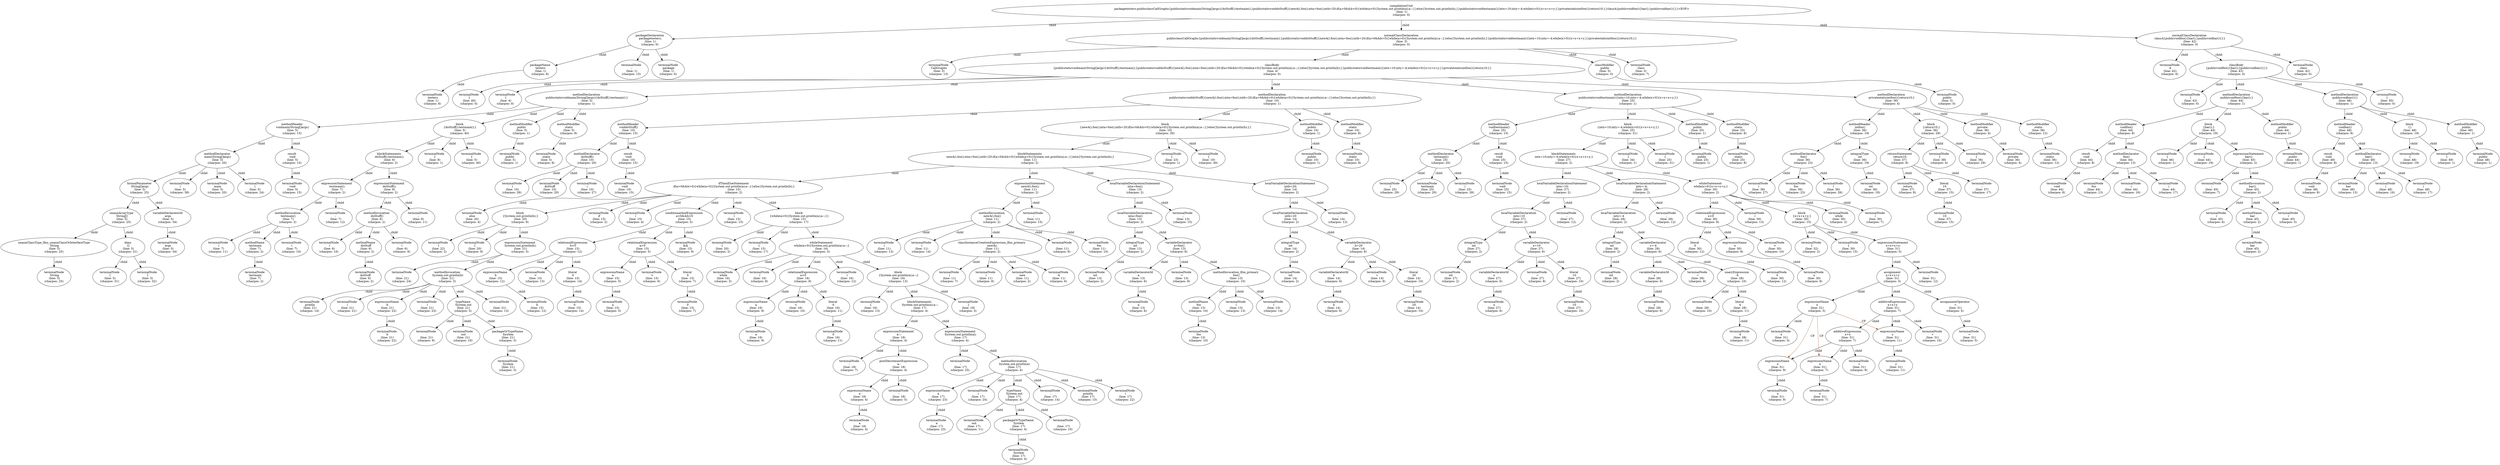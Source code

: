 digraph G {
00[label="compilationUnit\n packagetesters;publicclassCallGraphs{publicstaticvoidmain(String[]args){doStuff();testmain();}publicstaticvoiddoStuff(){newA().foo();inta=foo();intb=20;if(a>0&&b>0){while(a>0){System.out.println(a);a--;}}else{System.out.println(b);}}publicstaticvoidtestmain(){intx=10;inty=-4;while(x>0){x=x+x+y;}}privatestaticintfoo(){return10;}}classA{publicvoidfoo(){bar();}publicvoidbar(){}}<EOF>\n (line: 1)\n (charpos: 0) "]
11[label="packageDeclaration\n packagetesters;\n (line: 1)\n (charpos: 0) "]
22[label="terminalNode\n package\n (line: 1)\n (charpos: 0) "]
23[label="packageName\n testers\n (line: 1)\n (charpos: 8) "]
34[label="terminalNode\n testers\n (line: 1)\n (charpos: 8) "]
25[label="terminalNode\n ;\n (line: 1)\n (charpos: 15) "]
16[label="normalClassDeclaration\n publicclassCallGraphs{publicstaticvoidmain(String[]args){doStuff();testmain();}publicstaticvoiddoStuff(){newA().foo();inta=foo();intb=20;if(a>0&&b>0){while(a>0){System.out.println(a);a--;}}else{System.out.println(b);}}publicstaticvoidtestmain(){intx=10;inty=-4;while(x>0){x=x+x+y;}}privatestaticintfoo(){return10;}}\n (line: 3)\n (charpos: 0) "]
27[label="classModifier\n public\n (line: 3)\n (charpos: 0) "]
38[label="terminalNode\n public\n (line: 3)\n (charpos: 0) "]
29[label="terminalNode\n class\n (line: 3)\n (charpos: 7) "]
210[label="terminalNode\n CallGraphs\n (line: 3)\n (charpos: 13) "]
211[label="classBody\n {publicstaticvoidmain(String[]args){doStuff();testmain();}publicstaticvoiddoStuff(){newA().foo();inta=foo();intb=20;if(a>0&&b>0){while(a>0){System.out.println(a);a--;}}else{System.out.println(b);}}publicstaticvoidtestmain(){intx=10;inty=-4;while(x>0){x=x+x+y;}}privatestaticintfoo(){return10;}}\n (line: 4)\n (charpos: 0) "]
312[label="terminalNode\n {\n (line: 4)\n (charpos: 0) "]
313[label="methodDeclaration\n publicstaticvoidmain(String[]args){doStuff();testmain();}\n (line: 5)\n (charpos: 1) "]
414[label="methodModifier\n public\n (line: 5)\n (charpos: 1) "]
515[label="terminalNode\n public\n (line: 5)\n (charpos: 1) "]
416[label="methodModifier\n static\n (line: 5)\n (charpos: 8) "]
517[label="terminalNode\n static\n (line: 5)\n (charpos: 8) "]
418[label="methodHeader\n voidmain(String[]args)\n (line: 5)\n (charpos: 15) "]
519[label="result\n void\n (line: 5)\n (charpos: 15) "]
620[label="terminalNode\n void\n (line: 5)\n (charpos: 15) "]
521[label="methodDeclarator\n main(String[]args)\n (line: 5)\n (charpos: 20) "]
622[label="terminalNode\n main\n (line: 5)\n (charpos: 20) "]
623[label="terminalNode\n (\n (line: 5)\n (charpos: 24) "]
624[label="formalParameter\n String[]args\n (line: 5)\n (charpos: 25) "]
725[label="unannArrayType\n String[]\n (line: 5)\n (charpos: 25) "]
826[label="unannClassType_lfno_unannClassOrInterfaceType\n String\n (line: 5)\n (charpos: 25) "]
927[label="terminalNode\n String\n (line: 5)\n (charpos: 25) "]
828[label="dims\n []\n (line: 5)\n (charpos: 31) "]
929[label="terminalNode\n [\n (line: 5)\n (charpos: 31) "]
930[label="terminalNode\n ]\n (line: 5)\n (charpos: 32) "]
731[label="variableDeclaratorId\n args\n (line: 5)\n (charpos: 34) "]
832[label="terminalNode\n args\n (line: 5)\n (charpos: 34) "]
633[label="terminalNode\n )\n (line: 5)\n (charpos: 38) "]
434[label="block\n {doStuff();testmain();}\n (line: 5)\n (charpos: 40) "]
535[label="terminalNode\n {\n (line: 5)\n (charpos: 40) "]
536[label="blockStatements\n doStuff();testmain();\n (line: 6)\n (charpos: 2) "]
637[label="expressionStatement\n doStuff();\n (line: 6)\n (charpos: 2) "]
738[label="methodInvocation\n doStuff()\n (line: 6)\n (charpos: 2) "]
839[label="methodName\n doStuff\n (line: 6)\n (charpos: 2) "]
940[label="terminalNode\n doStuff\n (line: 6)\n (charpos: 2) "]
841[label="terminalNode\n (\n (line: 6)\n (charpos: 9) "]
842[label="terminalNode\n )\n (line: 6)\n (charpos: 10) "]
743[label="terminalNode\n ;\n (line: 6)\n (charpos: 11) "]
644[label="expressionStatement\n testmain();\n (line: 7)\n (charpos: 2) "]
745[label="methodInvocation\n testmain()\n (line: 7)\n (charpos: 2) "]
846[label="methodName\n testmain\n (line: 7)\n (charpos: 2) "]
947[label="terminalNode\n testmain\n (line: 7)\n (charpos: 2) "]
848[label="terminalNode\n (\n (line: 7)\n (charpos: 10) "]
849[label="terminalNode\n )\n (line: 7)\n (charpos: 11) "]
750[label="terminalNode\n ;\n (line: 7)\n (charpos: 12) "]
551[label="terminalNode\n }\n (line: 8)\n (charpos: 1) "]
352[label="methodDeclaration\n publicstaticvoiddoStuff(){newA().foo();inta=foo();intb=20;if(a>0&&b>0){while(a>0){System.out.println(a);a--;}}else{System.out.println(b);}}\n (line: 10)\n (charpos: 1) "]
453[label="methodModifier\n public\n (line: 10)\n (charpos: 1) "]
554[label="terminalNode\n public\n (line: 10)\n (charpos: 1) "]
455[label="methodModifier\n static\n (line: 10)\n (charpos: 8) "]
556[label="terminalNode\n static\n (line: 10)\n (charpos: 8) "]
457[label="methodHeader\n voiddoStuff()\n (line: 10)\n (charpos: 15) "]
558[label="result\n void\n (line: 10)\n (charpos: 15) "]
659[label="terminalNode\n void\n (line: 10)\n (charpos: 15) "]
560[label="methodDeclarator\n doStuff()\n (line: 10)\n (charpos: 20) "]
661[label="terminalNode\n doStuff\n (line: 10)\n (charpos: 20) "]
662[label="terminalNode\n (\n (line: 10)\n (charpos: 27) "]
663[label="terminalNode\n )\n (line: 10)\n (charpos: 28) "]
464[label="block\n {newA().foo();inta=foo();intb=20;if(a>0&&b>0){while(a>0){System.out.println(a);a--;}}else{System.out.println(b);}}\n (line: 10)\n (charpos: 30) "]
565[label="terminalNode\n {\n (line: 10)\n (charpos: 30) "]
566[label="blockStatements\n newA().foo();inta=foo();intb=20;if(a>0&&b>0){while(a>0){System.out.println(a);a--;}}else{System.out.println(b);}\n (line: 11)\n (charpos: 2) "]
667[label="expressionStatement\n newA().foo();\n (line: 11)\n (charpos: 2) "]
768[label="methodInvocation\n newA().foo()\n (line: 11)\n (charpos: 2) "]
869[label="classInstanceCreationExpression_lfno_primary\n newA()\n (line: 11)\n (charpos: 2) "]
970[label="terminalNode\n new\n (line: 11)\n (charpos: 2) "]
971[label="terminalNode\n A\n (line: 11)\n (charpos: 6) "]
972[label="terminalNode\n (\n (line: 11)\n (charpos: 7) "]
973[label="terminalNode\n )\n (line: 11)\n (charpos: 8) "]
874[label="terminalNode\n .\n (line: 11)\n (charpos: 9) "]
875[label="terminalNode\n foo\n (line: 11)\n (charpos: 10) "]
876[label="terminalNode\n (\n (line: 11)\n (charpos: 13) "]
877[label="terminalNode\n )\n (line: 11)\n (charpos: 14) "]
778[label="terminalNode\n ;\n (line: 11)\n (charpos: 15) "]
679[label="localVariableDeclarationStatement\n inta=foo();\n (line: 13)\n (charpos: 2) "]
780[label="localVariableDeclaration\n inta=foo()\n (line: 13)\n (charpos: 2) "]
881[label="integralType\n int\n (line: 13)\n (charpos: 2) "]
982[label="terminalNode\n int\n (line: 13)\n (charpos: 2) "]
883[label="variableDeclarator\n a=foo()\n (line: 13)\n (charpos: 6) "]
984[label="variableDeclaratorId\n a\n (line: 13)\n (charpos: 6) "]
1085[label="terminalNode\n a\n (line: 13)\n (charpos: 6) "]
986[label="terminalNode\n =\n (line: 13)\n (charpos: 8) "]
987[label="methodInvocation_lfno_primary\n foo()\n (line: 13)\n (charpos: 10) "]
1088[label="methodName\n foo\n (line: 13)\n (charpos: 10) "]
1189[label="terminalNode\n foo\n (line: 13)\n (charpos: 10) "]
1090[label="terminalNode\n (\n (line: 13)\n (charpos: 13) "]
1091[label="terminalNode\n )\n (line: 13)\n (charpos: 14) "]
792[label="terminalNode\n ;\n (line: 13)\n (charpos: 15) "]
693[label="localVariableDeclarationStatement\n intb=20;\n (line: 14)\n (charpos: 2) "]
794[label="localVariableDeclaration\n intb=20\n (line: 14)\n (charpos: 2) "]
895[label="integralType\n int\n (line: 14)\n (charpos: 2) "]
996[label="terminalNode\n int\n (line: 14)\n (charpos: 2) "]
897[label="variableDeclarator\n b=20\n (line: 14)\n (charpos: 6) "]
998[label="variableDeclaratorId\n b\n (line: 14)\n (charpos: 6) "]
1099[label="terminalNode\n b\n (line: 14)\n (charpos: 6) "]
9100[label="terminalNode\n =\n (line: 14)\n (charpos: 8) "]
9101[label="literal\n 20\n (line: 14)\n (charpos: 10) "]
10102[label="terminalNode\n 20\n (line: 14)\n (charpos: 10) "]
7103[label="terminalNode\n ;\n (line: 14)\n (charpos: 12) "]
6104[label="ifThenElseStatement\n if(a>0&&b>0){while(a>0){System.out.println(a);a--;}}else{System.out.println(b);}\n (line: 15)\n (charpos: 2) "]
7105[label="terminalNode\n if\n (line: 15)\n (charpos: 2) "]
7106[label="terminalNode\n (\n (line: 15)\n (charpos: 4) "]
7107[label="conditionalAndExpression\n a>0&&b>0\n (line: 15)\n (charpos: 5) "]
8108[label="relationalExpression\n a>0\n (line: 15)\n (charpos: 5) "]
9109[label="expressionName\n a\n (line: 15)\n (charpos: 5) "]
10110[label="terminalNode\n a\n (line: 15)\n (charpos: 5) "]
9111[label="terminalNode\n >\n (line: 15)\n (charpos: 6) "]
9112[label="literal\n 0\n (line: 15)\n (charpos: 7) "]
10113[label="terminalNode\n 0\n (line: 15)\n (charpos: 7) "]
8114[label="terminalNode\n &&\n (line: 15)\n (charpos: 9) "]
8115[label="relationalExpression\n b>0\n (line: 15)\n (charpos: 12) "]
9116[label="expressionName\n b\n (line: 15)\n (charpos: 12) "]
10117[label="terminalNode\n b\n (line: 15)\n (charpos: 12) "]
9118[label="terminalNode\n >\n (line: 15)\n (charpos: 13) "]
9119[label="literal\n 0\n (line: 15)\n (charpos: 14) "]
10120[label="terminalNode\n 0\n (line: 15)\n (charpos: 14) "]
7121[label="terminalNode\n )\n (line: 15)\n (charpos: 15) "]
7122[label="block\n {while(a>0){System.out.println(a);a--;}}\n (line: 15)\n (charpos: 17) "]
8123[label="terminalNode\n {\n (line: 15)\n (charpos: 17) "]
8124[label="whileStatement\n while(a>0){System.out.println(a);a--;}\n (line: 16)\n (charpos: 3) "]
9125[label="terminalNode\n while\n (line: 16)\n (charpos: 3) "]
9126[label="terminalNode\n (\n (line: 16)\n (charpos: 8) "]
9127[label="relationalExpression\n a>0\n (line: 16)\n (charpos: 9) "]
10128[label="expressionName\n a\n (line: 16)\n (charpos: 9) "]
11129[label="terminalNode\n a\n (line: 16)\n (charpos: 9) "]
10130[label="terminalNode\n >\n (line: 16)\n (charpos: 10) "]
10131[label="literal\n 0\n (line: 16)\n (charpos: 11) "]
11132[label="terminalNode\n 0\n (line: 16)\n (charpos: 11) "]
9133[label="terminalNode\n )\n (line: 16)\n (charpos: 12) "]
9134[label="block\n {System.out.println(a);a--;}\n (line: 16)\n (charpos: 13) "]
10135[label="terminalNode\n {\n (line: 16)\n (charpos: 13) "]
10136[label="blockStatements\n System.out.println(a);a--;\n (line: 17)\n (charpos: 4) "]
11137[label="expressionStatement\n System.out.println(a);\n (line: 17)\n (charpos: 4) "]
12138[label="methodInvocation\n System.out.println(a)\n (line: 17)\n (charpos: 4) "]
13139[label="typeName\n System.out\n (line: 17)\n (charpos: 4) "]
14140[label="packageOrTypeName\n System\n (line: 17)\n (charpos: 4) "]
15141[label="terminalNode\n System\n (line: 17)\n (charpos: 4) "]
14142[label="terminalNode\n .\n (line: 17)\n (charpos: 10) "]
14143[label="terminalNode\n out\n (line: 17)\n (charpos: 11) "]
13144[label="terminalNode\n .\n (line: 17)\n (charpos: 14) "]
13145[label="terminalNode\n println\n (line: 17)\n (charpos: 15) "]
13146[label="terminalNode\n (\n (line: 17)\n (charpos: 22) "]
13147[label="expressionName\n a\n (line: 17)\n (charpos: 23) "]
14148[label="terminalNode\n a\n (line: 17)\n (charpos: 23) "]
13149[label="terminalNode\n )\n (line: 17)\n (charpos: 24) "]
12150[label="terminalNode\n ;\n (line: 17)\n (charpos: 25) "]
11151[label="expressionStatement\n a--;\n (line: 18)\n (charpos: 4) "]
12152[label="postDecrementExpression\n a--\n (line: 18)\n (charpos: 4) "]
13153[label="expressionName\n a\n (line: 18)\n (charpos: 4) "]
14154[label="terminalNode\n a\n (line: 18)\n (charpos: 4) "]
13155[label="terminalNode\n --\n (line: 18)\n (charpos: 5) "]
12156[label="terminalNode\n ;\n (line: 18)\n (charpos: 7) "]
10157[label="terminalNode\n }\n (line: 19)\n (charpos: 3) "]
8158[label="terminalNode\n }\n (line: 20)\n (charpos: 2) "]
7159[label="terminalNode\n else\n (line: 20)\n (charpos: 4) "]
7160[label="block\n {System.out.println(b);}\n (line: 20)\n (charpos: 9) "]
8161[label="terminalNode\n {\n (line: 20)\n (charpos: 9) "]
8162[label="expressionStatement\n System.out.println(b);\n (line: 21)\n (charpos: 3) "]
9163[label="methodInvocation\n System.out.println(b)\n (line: 21)\n (charpos: 3) "]
10164[label="typeName\n System.out\n (line: 21)\n (charpos: 3) "]
11165[label="packageOrTypeName\n System\n (line: 21)\n (charpos: 3) "]
12166[label="terminalNode\n System\n (line: 21)\n (charpos: 3) "]
11167[label="terminalNode\n .\n (line: 21)\n (charpos: 9) "]
11168[label="terminalNode\n out\n (line: 21)\n (charpos: 10) "]
10169[label="terminalNode\n .\n (line: 21)\n (charpos: 13) "]
10170[label="terminalNode\n println\n (line: 21)\n (charpos: 14) "]
10171[label="terminalNode\n (\n (line: 21)\n (charpos: 21) "]
10172[label="expressionName\n b\n (line: 21)\n (charpos: 22) "]
11173[label="terminalNode\n b\n (line: 21)\n (charpos: 22) "]
10174[label="terminalNode\n )\n (line: 21)\n (charpos: 23) "]
9175[label="terminalNode\n ;\n (line: 21)\n (charpos: 24) "]
8176[label="terminalNode\n }\n (line: 22)\n (charpos: 2) "]
5177[label="terminalNode\n }\n (line: 23)\n (charpos: 1) "]
3178[label="methodDeclaration\n publicstaticvoidtestmain(){intx=10;inty=-4;while(x>0){x=x+x+y;}}\n (line: 25)\n (charpos: 1) "]
4179[label="methodModifier\n public\n (line: 25)\n (charpos: 1) "]
5180[label="terminalNode\n public\n (line: 25)\n (charpos: 1) "]
4181[label="methodModifier\n static\n (line: 25)\n (charpos: 8) "]
5182[label="terminalNode\n static\n (line: 25)\n (charpos: 8) "]
4183[label="methodHeader\n voidtestmain()\n (line: 25)\n (charpos: 15) "]
5184[label="result\n void\n (line: 25)\n (charpos: 15) "]
6185[label="terminalNode\n void\n (line: 25)\n (charpos: 15) "]
5186[label="methodDeclarator\n testmain()\n (line: 25)\n (charpos: 20) "]
6187[label="terminalNode\n testmain\n (line: 25)\n (charpos: 20) "]
6188[label="terminalNode\n (\n (line: 25)\n (charpos: 28) "]
6189[label="terminalNode\n )\n (line: 25)\n (charpos: 29) "]
4190[label="block\n {intx=10;inty=-4;while(x>0){x=x+x+y;}}\n (line: 25)\n (charpos: 31) "]
5191[label="terminalNode\n {\n (line: 25)\n (charpos: 31) "]
5192[label="blockStatements\n intx=10;inty=-4;while(x>0){x=x+x+y;}\n (line: 27)\n (charpos: 2) "]
6193[label="localVariableDeclarationStatement\n intx=10;\n (line: 27)\n (charpos: 2) "]
7194[label="localVariableDeclaration\n intx=10\n (line: 27)\n (charpos: 2) "]
8195[label="integralType\n int\n (line: 27)\n (charpos: 2) "]
9196[label="terminalNode\n int\n (line: 27)\n (charpos: 2) "]
8197[label="variableDeclarator\n x=10\n (line: 27)\n (charpos: 6) "]
9198[label="variableDeclaratorId\n x\n (line: 27)\n (charpos: 6) "]
10199[label="terminalNode\n x\n (line: 27)\n (charpos: 6) "]
9200[label="terminalNode\n =\n (line: 27)\n (charpos: 8) "]
9201[label="literal\n 10\n (line: 27)\n (charpos: 10) "]
10202[label="terminalNode\n 10\n (line: 27)\n (charpos: 10) "]
7203[label="terminalNode\n ;\n (line: 27)\n (charpos: 12) "]
6204[label="localVariableDeclarationStatement\n inty=-4;\n (line: 28)\n (charpos: 2) "]
7205[label="localVariableDeclaration\n inty=-4\n (line: 28)\n (charpos: 2) "]
8206[label="integralType\n int\n (line: 28)\n (charpos: 2) "]
9207[label="terminalNode\n int\n (line: 28)\n (charpos: 2) "]
8208[label="variableDeclarator\n y=-4\n (line: 28)\n (charpos: 6) "]
9209[label="variableDeclaratorId\n y\n (line: 28)\n (charpos: 6) "]
10210[label="terminalNode\n y\n (line: 28)\n (charpos: 6) "]
9211[label="terminalNode\n =\n (line: 28)\n (charpos: 8) "]
9212[label="unaryExpression\n -4\n (line: 28)\n (charpos: 10) "]
10213[label="terminalNode\n -\n (line: 28)\n (charpos: 10) "]
10214[label="literal\n 4\n (line: 28)\n (charpos: 11) "]
11215[label="terminalNode\n 4\n (line: 28)\n (charpos: 11) "]
7216[label="terminalNode\n ;\n (line: 28)\n (charpos: 12) "]
6217[label="whileStatement\n while(x>0){x=x+x+y;}\n (line: 30)\n (charpos: 2) "]
7218[label="terminalNode\n while\n (line: 30)\n (charpos: 2) "]
7219[label="terminalNode\n (\n (line: 30)\n (charpos: 7) "]
7220[label="relationalExpression\n x>0\n (line: 30)\n (charpos: 8) "]
8221[label="expressionName\n x\n (line: 30)\n (charpos: 8) "]
9222[label="terminalNode\n x\n (line: 30)\n (charpos: 8) "]
8223[label="terminalNode\n >\n (line: 30)\n (charpos: 10) "]
8224[label="literal\n 0\n (line: 30)\n (charpos: 12) "]
9225[label="terminalNode\n 0\n (line: 30)\n (charpos: 12) "]
7226[label="terminalNode\n )\n (line: 30)\n (charpos: 13) "]
7227[label="block\n {x=x+x+y;}\n (line: 30)\n (charpos: 15) "]
8228[label="terminalNode\n {\n (line: 30)\n (charpos: 15) "]
8229[label="expressionStatement\n x=x+x+y;\n (line: 31)\n (charpos: 3) "]
9230[label="assignment\n x=x+x+y\n (line: 31)\n (charpos: 3) "]
10231[label="expressionName\n x\n (line: 31)\n (charpos: 3) "]
11232[label="terminalNode\n x\n (line: 31)\n (charpos: 3) "]
10233[label="assignmentOperator\n =\n (line: 31)\n (charpos: 5) "]
11234[label="terminalNode\n =\n (line: 31)\n (charpos: 5) "]
10235[label="additiveExpression\n x+x+y\n (line: 31)\n (charpos: 7) "]
11236[label="additiveExpression\n x+x\n (line: 31)\n (charpos: 7) "]
12237[label="expressionName\n x\n (line: 31)\n (charpos: 7) "]
13238[label="terminalNode\n x\n (line: 31)\n (charpos: 7) "]
12239[label="terminalNode\n +\n (line: 31)\n (charpos: 8) "]
12240[label="expressionName\n x\n (line: 31)\n (charpos: 9) "]
13241[label="terminalNode\n x\n (line: 31)\n (charpos: 9) "]
11242[label="terminalNode\n +\n (line: 31)\n (charpos: 10) "]
11243[label="expressionName\n y\n (line: 31)\n (charpos: 11) "]
12244[label="terminalNode\n y\n (line: 31)\n (charpos: 11) "]
9245[label="terminalNode\n ;\n (line: 31)\n (charpos: 12) "]
8246[label="terminalNode\n }\n (line: 32)\n (charpos: 2) "]
5247[label="terminalNode\n }\n (line: 34)\n (charpos: 1) "]
3248[label="methodDeclaration\n privatestaticintfoo(){return10;}\n (line: 36)\n (charpos: 4) "]
4249[label="methodModifier\n private\n (line: 36)\n (charpos: 4) "]
5250[label="terminalNode\n private\n (line: 36)\n (charpos: 4) "]
4251[label="methodModifier\n static\n (line: 36)\n (charpos: 12) "]
5252[label="terminalNode\n static\n (line: 36)\n (charpos: 12) "]
4253[label="methodHeader\n intfoo()\n (line: 36)\n (charpos: 19) "]
5254[label="integralType\n int\n (line: 36)\n (charpos: 19) "]
6255[label="terminalNode\n int\n (line: 36)\n (charpos: 19) "]
5256[label="methodDeclarator\n foo()\n (line: 36)\n (charpos: 23) "]
6257[label="terminalNode\n foo\n (line: 36)\n (charpos: 23) "]
6258[label="terminalNode\n (\n (line: 36)\n (charpos: 26) "]
6259[label="terminalNode\n )\n (line: 36)\n (charpos: 27) "]
4260[label="block\n {return10;}\n (line: 36)\n (charpos: 29) "]
5261[label="terminalNode\n {\n (line: 36)\n (charpos: 29) "]
5262[label="returnStatement\n return10;\n (line: 37)\n (charpos: 8) "]
6263[label="terminalNode\n return\n (line: 37)\n (charpos: 8) "]
6264[label="literal\n 10\n (line: 37)\n (charpos: 15) "]
7265[label="terminalNode\n 10\n (line: 37)\n (charpos: 15) "]
6266[label="terminalNode\n ;\n (line: 37)\n (charpos: 17) "]
5267[label="terminalNode\n }\n (line: 38)\n (charpos: 4) "]
3268[label="terminalNode\n }\n (line: 40)\n (charpos: 0) "]
1269[label="normalClassDeclaration\n classA{publicvoidfoo(){bar();}publicvoidbar(){}}\n (line: 42)\n (charpos: 0) "]
2270[label="terminalNode\n class\n (line: 42)\n (charpos: 0) "]
2271[label="terminalNode\n A\n (line: 42)\n (charpos: 6) "]
2272[label="classBody\n {publicvoidfoo(){bar();}publicvoidbar(){}}\n (line: 43)\n (charpos: 0) "]
3273[label="terminalNode\n {\n (line: 43)\n (charpos: 0) "]
3274[label="methodDeclaration\n publicvoidfoo(){bar();}\n (line: 44)\n (charpos: 1) "]
4275[label="methodModifier\n public\n (line: 44)\n (charpos: 1) "]
5276[label="terminalNode\n public\n (line: 44)\n (charpos: 1) "]
4277[label="methodHeader\n voidfoo()\n (line: 44)\n (charpos: 8) "]
5278[label="result\n void\n (line: 44)\n (charpos: 8) "]
6279[label="terminalNode\n void\n (line: 44)\n (charpos: 8) "]
5280[label="methodDeclarator\n foo()\n (line: 44)\n (charpos: 13) "]
6281[label="terminalNode\n foo\n (line: 44)\n (charpos: 13) "]
6282[label="terminalNode\n (\n (line: 44)\n (charpos: 16) "]
6283[label="terminalNode\n )\n (line: 44)\n (charpos: 17) "]
4284[label="block\n {bar();}\n (line: 44)\n (charpos: 19) "]
5285[label="terminalNode\n {\n (line: 44)\n (charpos: 19) "]
5286[label="expressionStatement\n bar();\n (line: 45)\n (charpos: 2) "]
6287[label="methodInvocation\n bar()\n (line: 45)\n (charpos: 2) "]
7288[label="methodName\n bar\n (line: 45)\n (charpos: 2) "]
8289[label="terminalNode\n bar\n (line: 45)\n (charpos: 2) "]
7290[label="terminalNode\n (\n (line: 45)\n (charpos: 5) "]
7291[label="terminalNode\n )\n (line: 45)\n (charpos: 6) "]
6292[label="terminalNode\n ;\n (line: 45)\n (charpos: 7) "]
5293[label="terminalNode\n }\n (line: 46)\n (charpos: 1) "]
3294[label="methodDeclaration\n publicvoidbar(){}\n (line: 48)\n (charpos: 1) "]
4295[label="methodModifier\n public\n (line: 48)\n (charpos: 1) "]
5296[label="terminalNode\n public\n (line: 48)\n (charpos: 1) "]
4297[label="methodHeader\n voidbar()\n (line: 48)\n (charpos: 8) "]
5298[label="result\n void\n (line: 48)\n (charpos: 8) "]
6299[label="terminalNode\n void\n (line: 48)\n (charpos: 8) "]
5300[label="methodDeclarator\n bar()\n (line: 48)\n (charpos: 13) "]
6301[label="terminalNode\n bar\n (line: 48)\n (charpos: 13) "]
6302[label="terminalNode\n (\n (line: 48)\n (charpos: 16) "]
6303[label="terminalNode\n )\n (line: 48)\n (charpos: 17) "]
4304[label="block\n {}\n (line: 48)\n (charpos: 19) "]
5305[label="terminalNode\n {\n (line: 48)\n (charpos: 19) "]
5306[label="terminalNode\n }\n (line: 49)\n (charpos: 1) "]
3307[label="terminalNode\n }\n (line: 50)\n (charpos: 0) "]
00->11 [label=" child"]
11->22 [label=" child"]
11->23 [label=" child"]
23->34 [label=" child"]
11->25 [label=" child"]
00->16 [label=" child"]
16->27 [label=" child"]
27->38 [label=" child"]
16->29 [label=" child"]
16->210 [label=" child"]
16->211 [label=" child"]
211->312 [label=" child"]
211->313 [label=" child"]
313->414 [label=" child"]
414->515 [label=" child"]
313->416 [label=" child"]
416->517 [label=" child"]
313->418 [label=" child"]
418->519 [label=" child"]
519->620 [label=" child"]
418->521 [label=" child"]
521->622 [label=" child"]
521->623 [label=" child"]
521->624 [label=" child"]
624->725 [label=" child"]
725->826 [label=" child"]
826->927 [label=" child"]
725->828 [label=" child"]
828->929 [label=" child"]
828->930 [label=" child"]
624->731 [label=" child"]
731->832 [label=" child"]
521->633 [label=" child"]
313->434 [label=" child"]
434->535 [label=" child"]
434->536 [label=" child"]
536->637 [label=" child"]
637->738 [label=" child"]
738->839 [label=" child"]
839->940 [label=" child"]
738->841 [label=" child"]
738->842 [label=" child"]
637->743 [label=" child"]
536->644 [label=" child"]
644->745 [label=" child"]
745->846 [label=" child"]
846->947 [label=" child"]
745->848 [label=" child"]
745->849 [label=" child"]
644->750 [label=" child"]
434->551 [label=" child"]
211->352 [label=" child"]
352->453 [label=" child"]
453->554 [label=" child"]
352->455 [label=" child"]
455->556 [label=" child"]
352->457 [label=" child"]
457->558 [label=" child"]
558->659 [label=" child"]
457->560 [label=" child"]
560->661 [label=" child"]
560->662 [label=" child"]
560->663 [label=" child"]
352->464 [label=" child"]
464->565 [label=" child"]
464->566 [label=" child"]
566->667 [label=" child"]
667->768 [label=" child"]
768->869 [label=" child"]
869->970 [label=" child"]
869->971 [label=" child"]
869->972 [label=" child"]
869->973 [label=" child"]
768->874 [label=" child"]
768->875 [label=" child"]
768->876 [label=" child"]
768->877 [label=" child"]
667->778 [label=" child"]
566->679 [label=" child"]
679->780 [label=" child"]
780->881 [label=" child"]
881->982 [label=" child"]
780->883 [label=" child"]
883->984 [label=" child"]
984->1085 [label=" child"]
883->986 [label=" child"]
883->987 [label=" child"]
987->1088 [label=" child"]
1088->1189 [label=" child"]
987->1090 [label=" child"]
987->1091 [label=" child"]
679->792 [label=" child"]
566->693 [label=" child"]
693->794 [label=" child"]
794->895 [label=" child"]
895->996 [label=" child"]
794->897 [label=" child"]
897->998 [label=" child"]
998->1099 [label=" child"]
897->9100 [label=" child"]
897->9101 [label=" child"]
9101->10102 [label=" child"]
693->7103 [label=" child"]
566->6104 [label=" child"]
6104->7105 [label=" child"]
6104->7106 [label=" child"]
6104->7107 [label=" child"]
7107->8108 [label=" child"]
8108->9109 [label=" child"]
9109->10110 [label=" child"]
8108->9111 [label=" child"]
8108->9112 [label=" child"]
9112->10113 [label=" child"]
7107->8114 [label=" child"]
7107->8115 [label=" child"]
8115->9116 [label=" child"]
9116->10117 [label=" child"]
8115->9118 [label=" child"]
8115->9119 [label=" child"]
9119->10120 [label=" child"]
6104->7121 [label=" child"]
6104->7122 [label=" child"]
7122->8123 [label=" child"]
7122->8124 [label=" child"]
8124->9125 [label=" child"]
8124->9126 [label=" child"]
8124->9127 [label=" child"]
9127->10128 [label=" child"]
10128->11129 [label=" child"]
9127->10130 [label=" child"]
9127->10131 [label=" child"]
10131->11132 [label=" child"]
8124->9133 [label=" child"]
8124->9134 [label=" child"]
9134->10135 [label=" child"]
9134->10136 [label=" child"]
10136->11137 [label=" child"]
11137->12138 [label=" child"]
12138->13139 [label=" child"]
13139->14140 [label=" child"]
14140->15141 [label=" child"]
13139->14142 [label=" child"]
13139->14143 [label=" child"]
12138->13144 [label=" child"]
12138->13145 [label=" child"]
12138->13146 [label=" child"]
12138->13147 [label=" child"]
13147->14148 [label=" child"]
12138->13149 [label=" child"]
11137->12150 [label=" child"]
10136->11151 [label=" child"]
11151->12152 [label=" child"]
12152->13153 [label=" child"]
13153->14154 [label=" child"]
12152->13155 [label=" child"]
11151->12156 [label=" child"]
9134->10157 [label=" child"]
7122->8158 [label=" child"]
6104->7159 [label=" child"]
6104->7160 [label=" child"]
7160->8161 [label=" child"]
7160->8162 [label=" child"]
8162->9163 [label=" child"]
9163->10164 [label=" child"]
10164->11165 [label=" child"]
11165->12166 [label=" child"]
10164->11167 [label=" child"]
10164->11168 [label=" child"]
9163->10169 [label=" child"]
9163->10170 [label=" child"]
9163->10171 [label=" child"]
9163->10172 [label=" child"]
10172->11173 [label=" child"]
9163->10174 [label=" child"]
8162->9175 [label=" child"]
7160->8176 [label=" child"]
464->5177 [label=" child"]
211->3178 [label=" child"]
3178->4179 [label=" child"]
4179->5180 [label=" child"]
3178->4181 [label=" child"]
4181->5182 [label=" child"]
3178->4183 [label=" child"]
4183->5184 [label=" child"]
5184->6185 [label=" child"]
4183->5186 [label=" child"]
5186->6187 [label=" child"]
5186->6188 [label=" child"]
5186->6189 [label=" child"]
3178->4190 [label=" child"]
4190->5191 [label=" child"]
4190->5192 [label=" child"]
5192->6193 [label=" child"]
6193->7194 [label=" child"]
7194->8195 [label=" child"]
8195->9196 [label=" child"]
7194->8197 [label=" child"]
8197->9198 [label=" child"]
9198->10199 [label=" child"]
8197->9200 [label=" child"]
8197->9201 [label=" child"]
9201->10202 [label=" child"]
6193->7203 [label=" child"]
5192->6204 [label=" child"]
6204->7205 [label=" child"]
7205->8206 [label=" child"]
8206->9207 [label=" child"]
7205->8208 [label=" child"]
8208->9209 [label=" child"]
9209->10210 [label=" child"]
8208->9211 [label=" child"]
8208->9212 [label=" child"]
9212->10213 [label=" child"]
9212->10214 [label=" child"]
10214->11215 [label=" child"]
6204->7216 [label=" child"]
5192->6217 [label=" child"]
6217->7218 [label=" child"]
6217->7219 [label=" child"]
6217->7220 [label=" child"]
7220->8221 [label=" child"]
8221->9222 [label=" child"]
7220->8223 [label=" child"]
7220->8224 [label=" child"]
8224->9225 [label=" child"]
6217->7226 [label=" child"]
6217->7227 [label=" child"]
7227->8228 [label=" child"]
7227->8229 [label=" child"]
8229->9230 [label=" child"]
9230->10231 [label=" child"]
10231->11232 [label=" child"]
9230->10233 [label=" child"]
10233->11234 [label=" child"]
9230->10235 [label=" child"]
10235->11236 [label=" child"]
11236->12237 [label=" child"]
12237->13238 [label=" child"]
11236->12239 [label=" child"]
11236->12240 [label=" child"]
12240->13241 [label=" child"]
10235->11242 [label=" child"]
10235->11243 [label=" child"]
11243->12244 [label=" child"]
8229->9245 [label=" child"]
7227->8246 [label=" child"]
4190->5247 [label=" child"]
211->3248 [label=" child"]
3248->4249 [label=" child"]
4249->5250 [label=" child"]
3248->4251 [label=" child"]
4251->5252 [label=" child"]
3248->4253 [label=" child"]
4253->5254 [label=" child"]
5254->6255 [label=" child"]
4253->5256 [label=" child"]
5256->6257 [label=" child"]
5256->6258 [label=" child"]
5256->6259 [label=" child"]
3248->4260 [label=" child"]
4260->5261 [label=" child"]
4260->5262 [label=" child"]
5262->6263 [label=" child"]
5262->6264 [label=" child"]
6264->7265 [label=" child"]
5262->6266 [label=" child"]
4260->5267 [label=" child"]
211->3268 [label=" child"]
00->1269 [label=" child"]
1269->2270 [label=" child"]
1269->2271 [label=" child"]
1269->2272 [label=" child"]
2272->3273 [label=" child"]
2272->3274 [label=" child"]
3274->4275 [label=" child"]
4275->5276 [label=" child"]
3274->4277 [label=" child"]
4277->5278 [label=" child"]
5278->6279 [label=" child"]
4277->5280 [label=" child"]
5280->6281 [label=" child"]
5280->6282 [label=" child"]
5280->6283 [label=" child"]
3274->4284 [label=" child"]
4284->5285 [label=" child"]
4284->5286 [label=" child"]
5286->6287 [label=" child"]
6287->7288 [label=" child"]
7288->8289 [label=" child"]
6287->7290 [label=" child"]
6287->7291 [label=" child"]
5286->6292 [label=" child"]
4284->5293 [label=" child"]
2272->3294 [label=" child"]
3294->4295 [label=" child"]
4295->5296 [label=" child"]
3294->4297 [label=" child"]
4297->5298 [label=" child"]
5298->6299 [label=" child"]
4297->5300 [label=" child"]
5300->6301 [label=" child"]
5300->6302 [label=" child"]
5300->6303 [label=" child"]
3294->4304 [label=" child"]
4304->5305 [label=" child"]
4304->5306 [label=" child"]
2272->3307 [label=" child"]
10231->12237 [label=" CF", color="sienna"]
10231->12240 [label=" CF", color="sienna"]
10231->11243 [label=" CF", color="sienna"]
}
